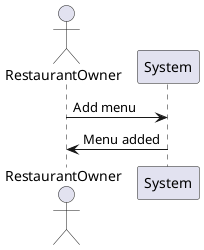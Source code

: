 @startuml
actor RestaurantOwner
RestaurantOwner -> System: Add menu
System -> RestaurantOwner: Menu added
@enduml